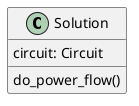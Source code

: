 @startuml
class Solution {
    circuit: Circuit
    do_power_flow()
}
@enduml

@startuml
class Bus {
    + name: str
    + v: float
    + set_bus_v(bus_v: float)
}
class Resistor {
    + name: str
    + bus1: str
    + bus2: str
    + r: float
    + g: float
    + calc_g()
}
class Load {
    + name: str
    + bus1: str
    + p: float
    + v: float
    + r: float
    + g: float
    + calc_g()
}
class Vsource {
    + name: str
    + bus1: str
    + v: float
}
class Circuit {
    + name: str
    + buses: dict[str, Bus]
    + resistors: dict[str, Resister]
    + loads: dict[str, Load]
    + vsource: Vsource
    + add_bus(bus)
    + add_resistor_element(name:str, bus1:str, bus2:str, r:float)
    + add_load_element(name:str, bus1:str, p:float, v:float)
    + add_vsource_element(name:str, bus1:str, v:float)
    + set_i(i:float)
    + print_nodal_voltage()
    + print_circuit_current()
}
class Solution {
    circuit: Circuit
    do_power_flow()
}

Circuit "1" *-- "many" Bus: contains
Circuit "1" *-- "many" Resistor: contains
Circuit "1" *-- "many" Load: contains
Circuit "1" *-- "many" Vsource: contains
Solution "1" o-- "1" Circuit: contains

@enduml